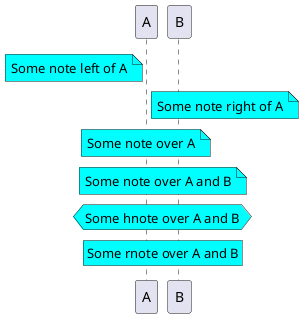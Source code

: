 @startuml

participant A
participant B

note left of A #aqua
	Some note left of A
end note

note right of A #aqua
	Some note right of A
end note

note over A #aqua
	Some note over A
end note

note over A, B #aqua
	Some note over A and B
end note

hnote over A, B #aqua
	Some hnote over A and B
end hnote

rnote over A, B #aqua
	Some rnote over A and B
end rnote

@enduml
